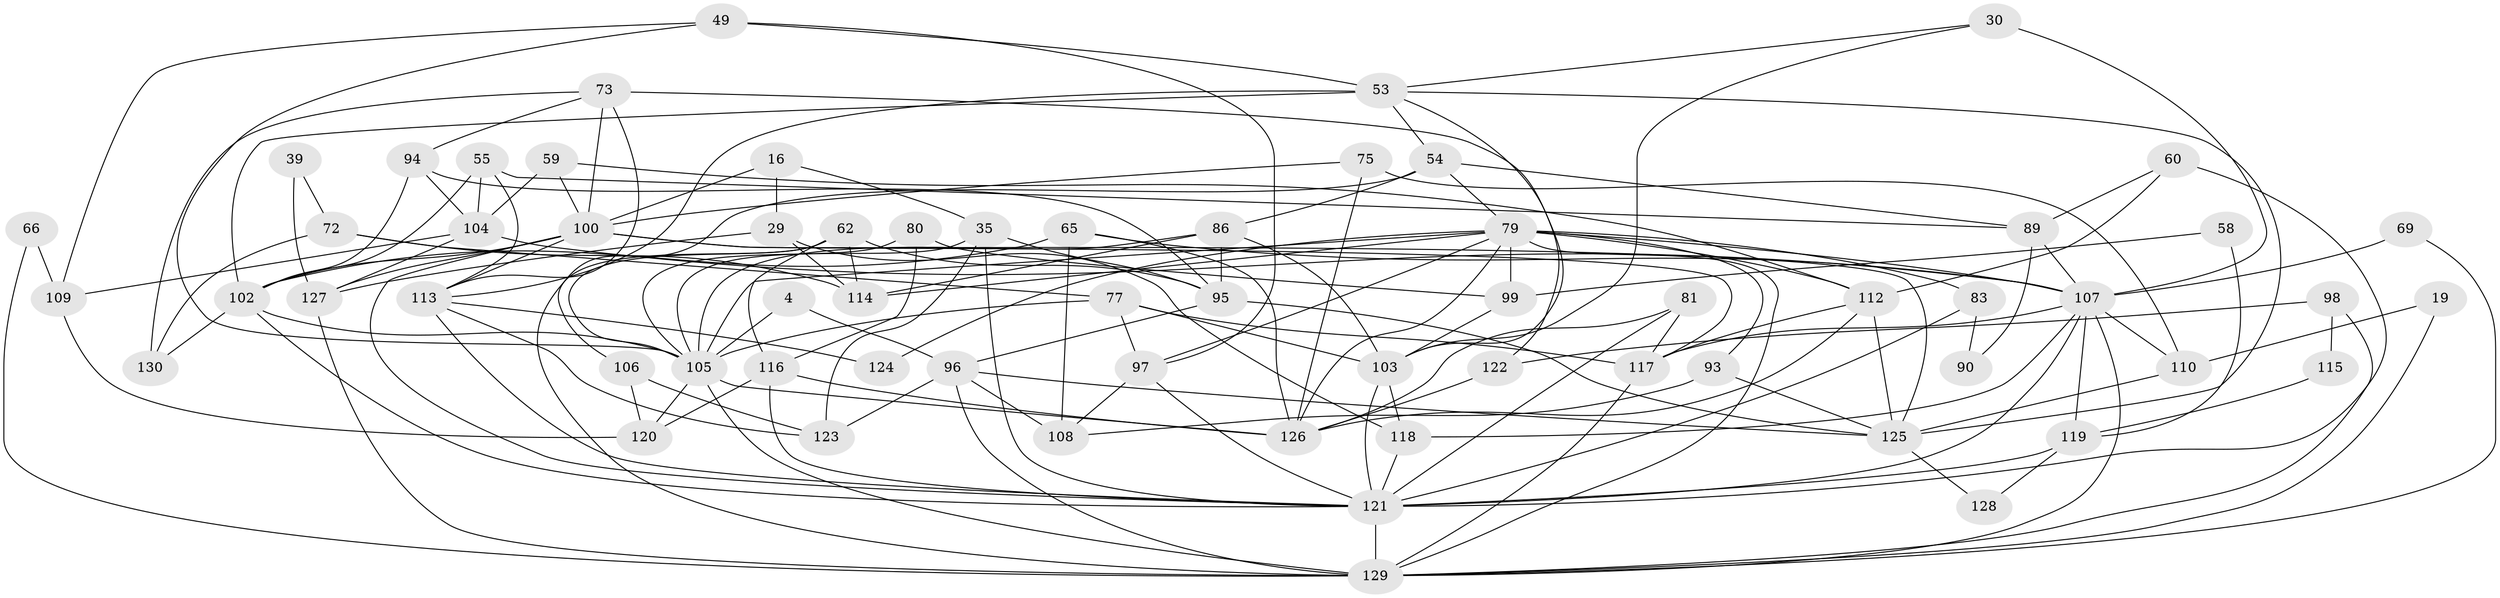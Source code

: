 // original degree distribution, {5: 0.2076923076923077, 9: 0.007692307692307693, 3: 0.2846153846153846, 4: 0.2692307692307692, 6: 0.08461538461538462, 2: 0.11538461538461539, 8: 0.007692307692307693, 7: 0.023076923076923078}
// Generated by graph-tools (version 1.1) at 2025/52/03/09/25 04:52:19]
// undirected, 65 vertices, 159 edges
graph export_dot {
graph [start="1"]
  node [color=gray90,style=filled];
  4;
  16;
  19;
  29 [super="+14"];
  30 [super="+12"];
  35;
  39;
  49;
  53 [super="+17"];
  54;
  55;
  58;
  59 [super="+24"];
  60;
  62;
  65 [super="+20"];
  66;
  69;
  72;
  73 [super="+51"];
  75;
  77 [super="+32"];
  79 [super="+38+25+48+43"];
  80;
  81;
  83;
  86 [super="+82"];
  89;
  90;
  93;
  94;
  95 [super="+41"];
  96 [super="+10+47"];
  97 [super="+64+46"];
  98;
  99 [super="+28"];
  100 [super="+67+34"];
  102 [super="+27"];
  103 [super="+56+78"];
  104 [super="+22"];
  105 [super="+87"];
  106;
  107 [super="+85+84+91"];
  108 [super="+68"];
  109;
  110;
  112 [super="+31+111"];
  113 [super="+36"];
  114;
  115;
  116 [super="+13"];
  117 [super="+88"];
  118 [super="+61"];
  119 [super="+26"];
  120;
  121 [super="+92+101"];
  122;
  123 [super="+42"];
  124;
  125 [super="+23+74"];
  126 [super="+37+57"];
  127 [super="+9"];
  128;
  129 [super="+50+52+70"];
  130;
  4 -- 105 [weight=2];
  4 -- 96;
  16 -- 29;
  16 -- 35;
  16 -- 100;
  19 -- 110;
  19 -- 129;
  29 -- 118 [weight=2];
  29 -- 114;
  29 -- 127;
  30 -- 53;
  30 -- 107 [weight=2];
  30 -- 103;
  35 -- 123;
  35 -- 105;
  35 -- 121;
  35 -- 95;
  39 -- 127 [weight=2];
  39 -- 72;
  49 -- 53;
  49 -- 109;
  49 -- 105;
  49 -- 97;
  53 -- 102;
  53 -- 54;
  53 -- 125;
  53 -- 113 [weight=2];
  53 -- 103;
  54 -- 106;
  54 -- 89;
  54 -- 86;
  54 -- 79;
  55 -- 89;
  55 -- 104;
  55 -- 102;
  55 -- 113;
  58 -- 119 [weight=2];
  58 -- 99;
  59 -- 104;
  59 -- 112;
  59 -- 100;
  60 -- 89;
  60 -- 121;
  60 -- 112;
  62 -- 114;
  62 -- 105;
  62 -- 116;
  62 -- 129;
  62 -- 95;
  65 -- 108 [weight=2];
  65 -- 102;
  65 -- 107 [weight=2];
  65 -- 126;
  66 -- 109;
  66 -- 129;
  69 -- 129;
  69 -- 107 [weight=2];
  72 -- 77;
  72 -- 114;
  72 -- 130;
  73 -- 100;
  73 -- 113;
  73 -- 130;
  73 -- 122;
  73 -- 94;
  75 -- 110;
  75 -- 100;
  75 -- 126;
  77 -- 105 [weight=2];
  77 -- 117;
  77 -- 97;
  77 -- 103 [weight=2];
  79 -- 99;
  79 -- 114;
  79 -- 83;
  79 -- 124;
  79 -- 93 [weight=3];
  79 -- 129;
  79 -- 105 [weight=2];
  79 -- 112;
  79 -- 107 [weight=4];
  79 -- 126;
  79 -- 97;
  80 -- 116;
  80 -- 99;
  80 -- 105;
  81 -- 117;
  81 -- 121;
  81 -- 126;
  83 -- 90;
  83 -- 121;
  86 -- 105 [weight=2];
  86 -- 114;
  86 -- 95;
  86 -- 103 [weight=2];
  89 -- 90;
  89 -- 107;
  93 -- 108 [weight=2];
  93 -- 125 [weight=2];
  94 -- 104;
  94 -- 95;
  94 -- 102;
  95 -- 125;
  95 -- 96;
  96 -- 108 [weight=2];
  96 -- 123;
  96 -- 125;
  96 -- 129 [weight=2];
  97 -- 108;
  97 -- 121;
  98 -- 122;
  98 -- 115;
  98 -- 129;
  99 -- 103;
  100 -- 127 [weight=3];
  100 -- 125 [weight=2];
  100 -- 102;
  100 -- 117;
  100 -- 121;
  100 -- 113;
  102 -- 105 [weight=2];
  102 -- 130;
  102 -- 121;
  103 -- 121;
  103 -- 118;
  104 -- 127 [weight=2];
  104 -- 109;
  104 -- 107 [weight=2];
  105 -- 129;
  105 -- 120;
  105 -- 126;
  106 -- 123;
  106 -- 120;
  107 -- 119;
  107 -- 110;
  107 -- 117 [weight=2];
  107 -- 118;
  107 -- 121;
  107 -- 129;
  109 -- 120;
  110 -- 125;
  112 -- 125 [weight=2];
  112 -- 117;
  112 -- 126;
  113 -- 124;
  113 -- 121 [weight=2];
  113 -- 123 [weight=2];
  115 -- 119;
  116 -- 126;
  116 -- 120;
  116 -- 121;
  117 -- 129;
  118 -- 121;
  119 -- 121 [weight=3];
  119 -- 128;
  121 -- 129 [weight=2];
  122 -- 126;
  125 -- 128;
  127 -- 129;
}
